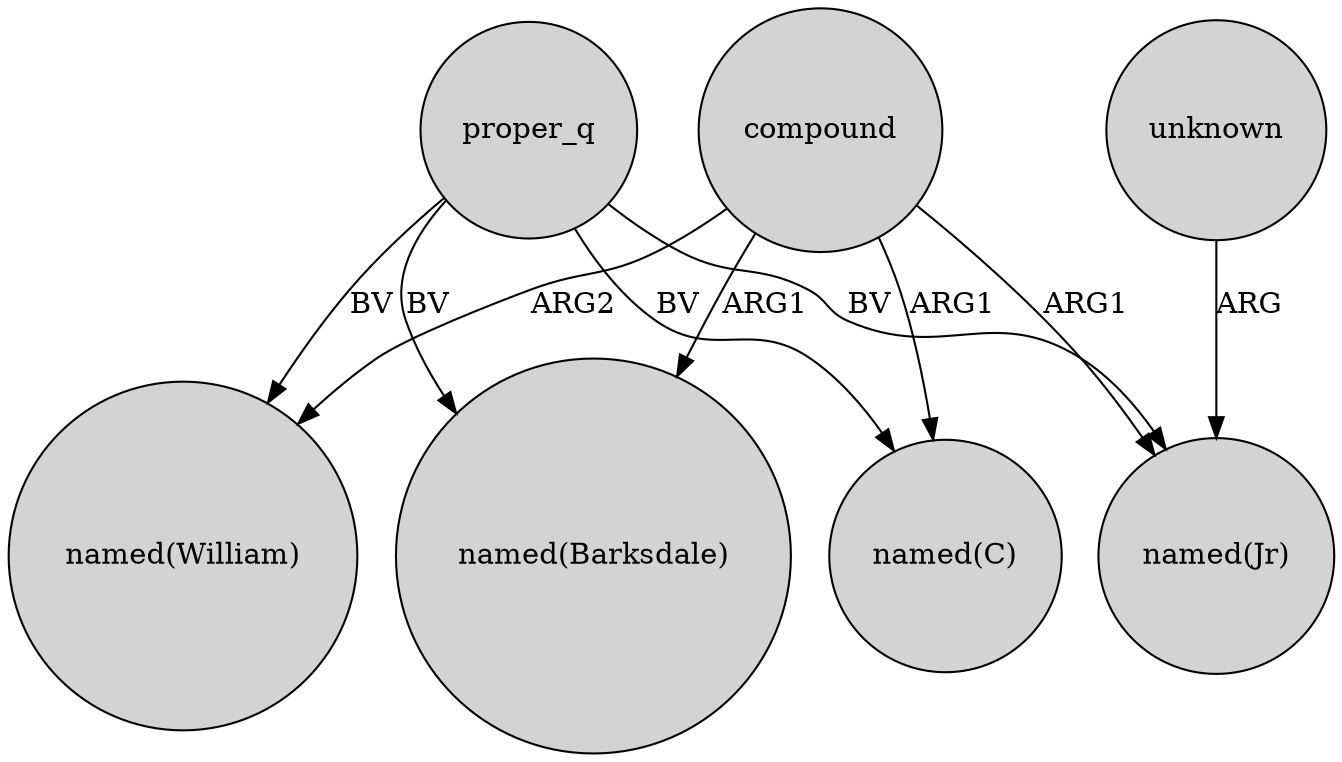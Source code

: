 digraph {
	node [shape=circle style=filled]
	proper_q -> "named(C)" [label=BV]
	compound -> "named(William)" [label=ARG2]
	compound -> "named(Barksdale)" [label=ARG1]
	compound -> "named(Jr)" [label=ARG1]
	proper_q -> "named(Barksdale)" [label=BV]
	proper_q -> "named(Jr)" [label=BV]
	unknown -> "named(Jr)" [label=ARG]
	compound -> "named(C)" [label=ARG1]
	proper_q -> "named(William)" [label=BV]
}
